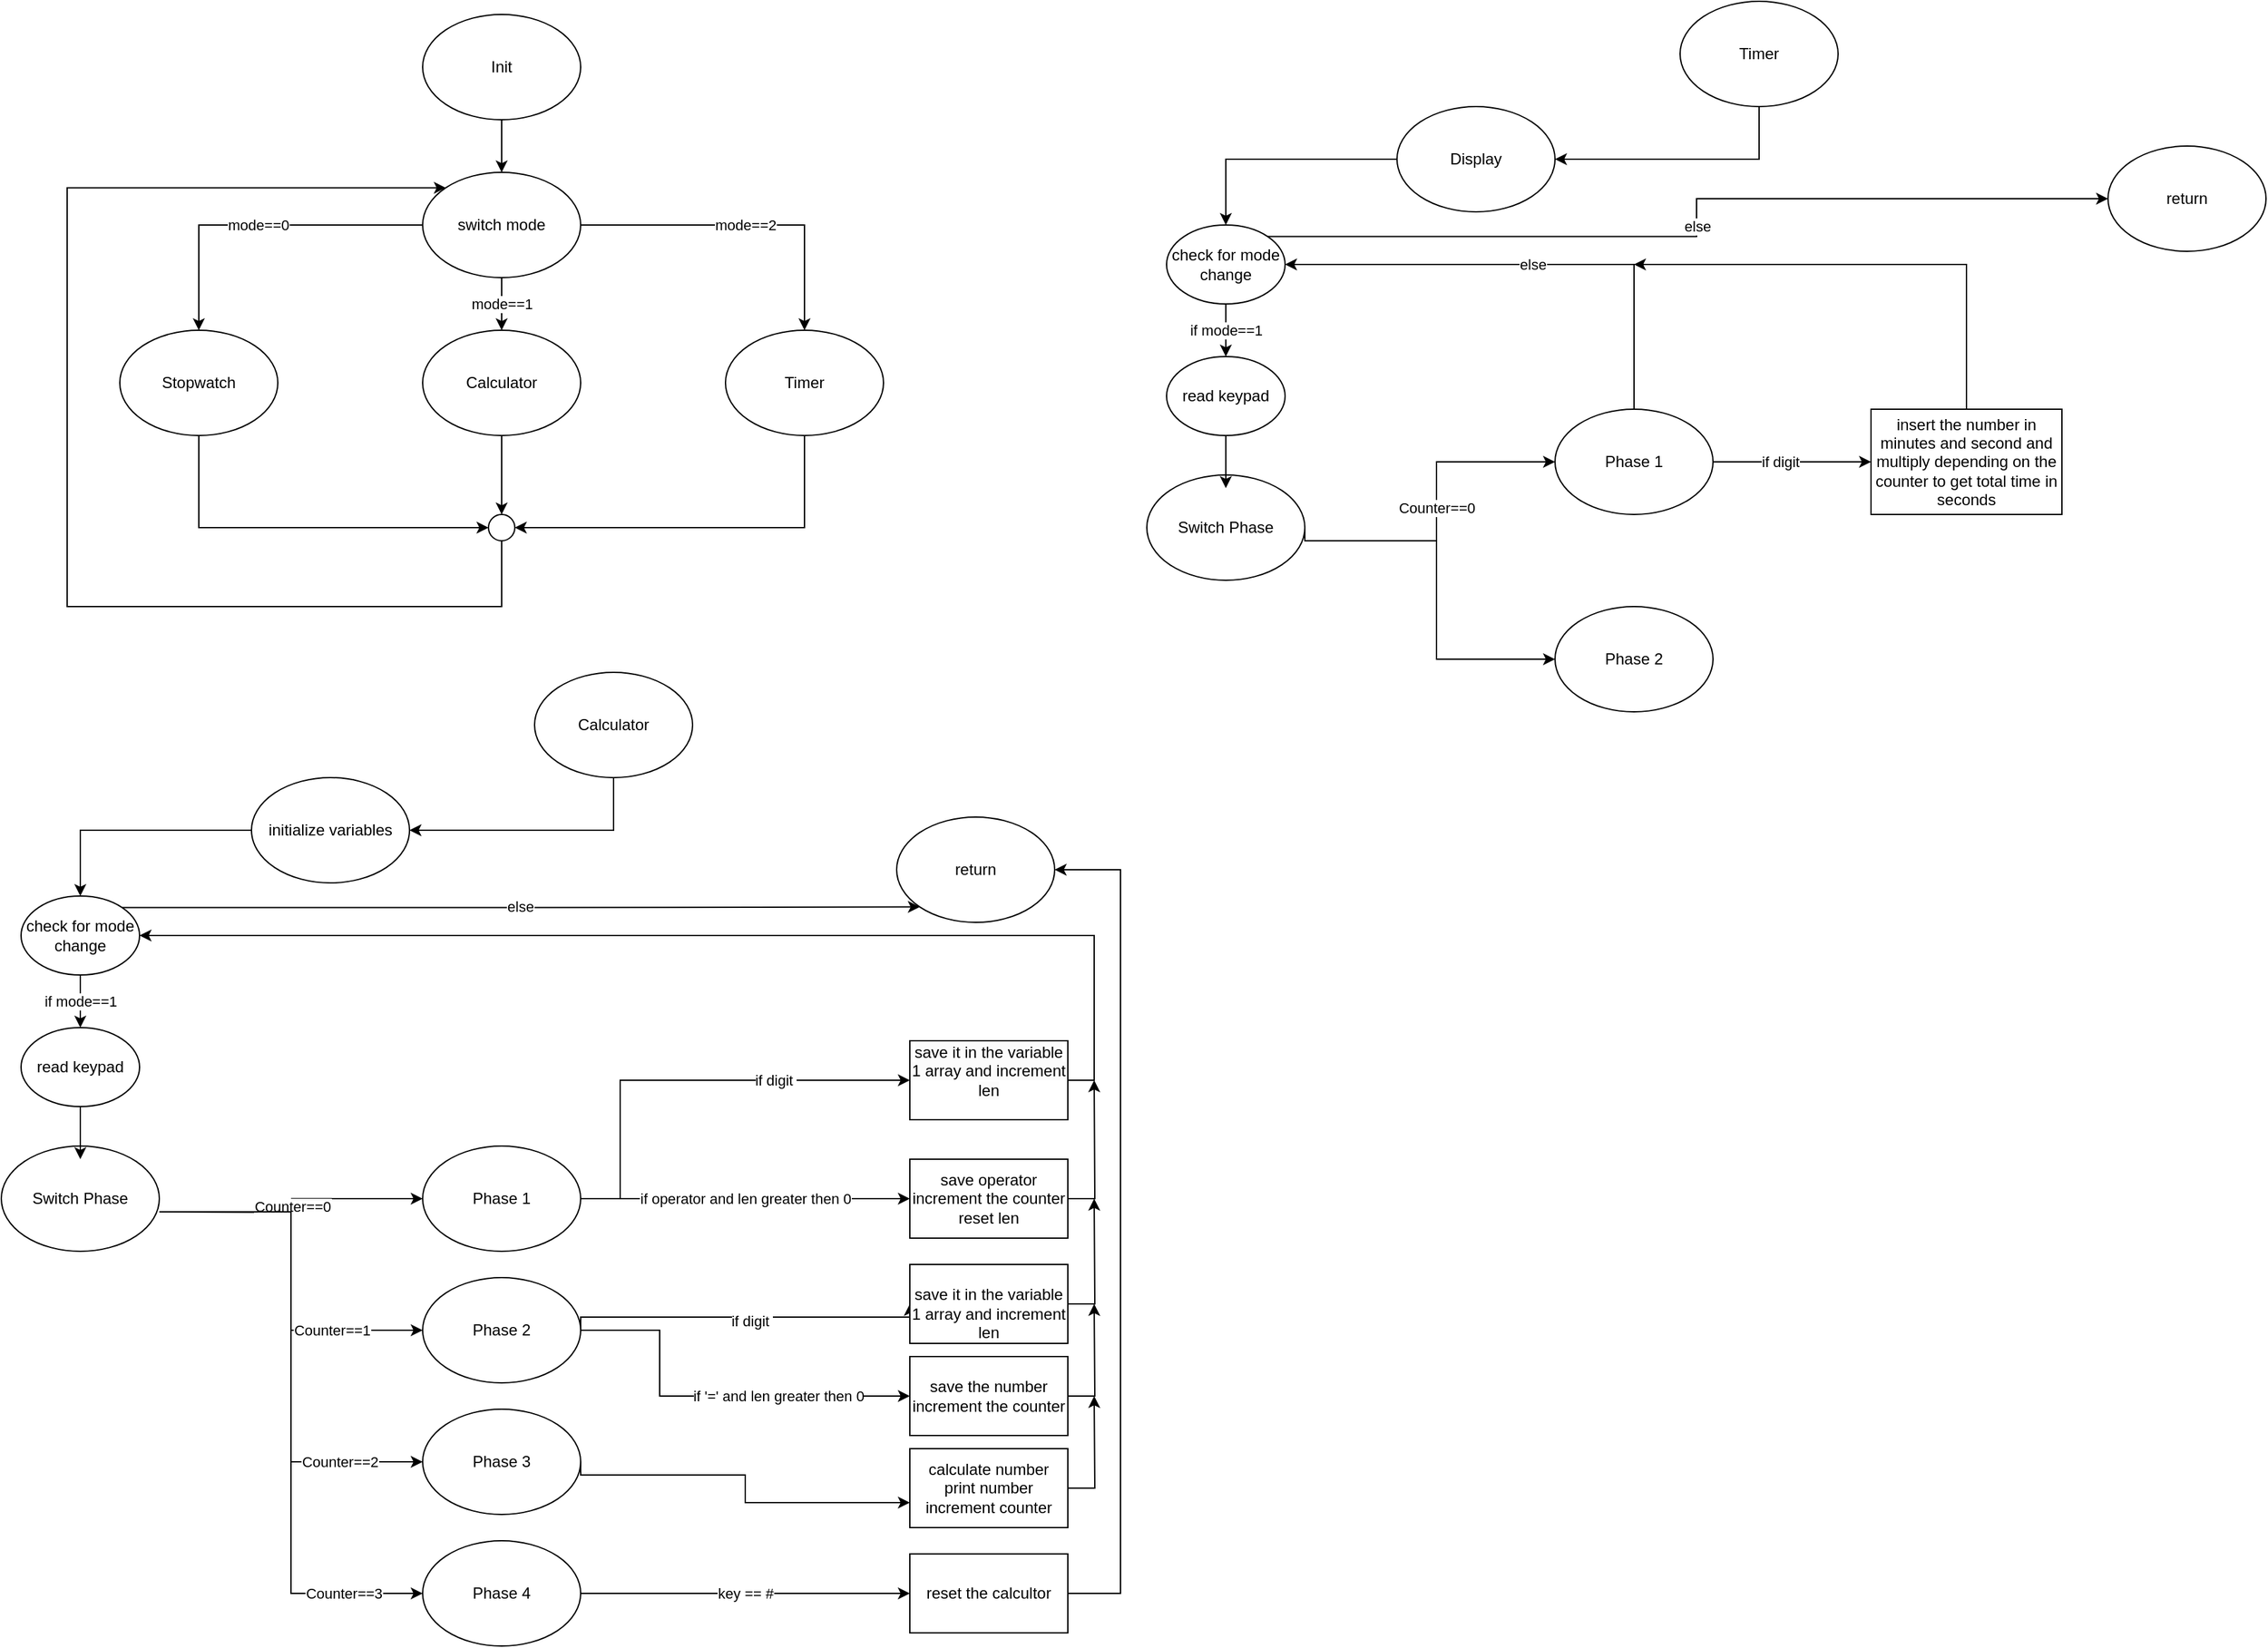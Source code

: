 <mxfile version="20.7.4" type="github">
  <diagram id="77W4f3BD5xBHwO88Eti_" name="Page-1">
    <mxGraphModel dx="1720" dy="764" grid="1" gridSize="10" guides="1" tooltips="1" connect="1" arrows="1" fold="1" page="1" pageScale="1" pageWidth="850" pageHeight="1100" math="0" shadow="0">
      <root>
        <mxCell id="0" />
        <mxCell id="1" parent="0" />
        <mxCell id="eg7OGDqjugm1QDnJoyaa-2" style="edgeStyle=orthogonalEdgeStyle;rounded=0;orthogonalLoop=1;jettySize=auto;html=1;" parent="1" source="eg7OGDqjugm1QDnJoyaa-1" target="eg7OGDqjugm1QDnJoyaa-3" edge="1">
          <mxGeometry relative="1" as="geometry">
            <mxPoint x="400" y="170" as="targetPoint" />
          </mxGeometry>
        </mxCell>
        <mxCell id="eg7OGDqjugm1QDnJoyaa-1" value="Init" style="ellipse;whiteSpace=wrap;html=1;" parent="1" vertex="1">
          <mxGeometry x="340" y="10" width="120" height="80" as="geometry" />
        </mxCell>
        <mxCell id="eg7OGDqjugm1QDnJoyaa-4" value="mode==0" style="edgeStyle=orthogonalEdgeStyle;rounded=0;orthogonalLoop=1;jettySize=auto;html=1;entryX=0.5;entryY=0;entryDx=0;entryDy=0;" parent="1" source="eg7OGDqjugm1QDnJoyaa-3" target="eg7OGDqjugm1QDnJoyaa-5" edge="1">
          <mxGeometry relative="1" as="geometry">
            <mxPoint x="160" y="240" as="targetPoint" />
          </mxGeometry>
        </mxCell>
        <mxCell id="eg7OGDqjugm1QDnJoyaa-8" value="mode==1" style="edgeStyle=orthogonalEdgeStyle;rounded=0;orthogonalLoop=1;jettySize=auto;html=1;entryX=0.5;entryY=0;entryDx=0;entryDy=0;" parent="1" source="eg7OGDqjugm1QDnJoyaa-3" target="eg7OGDqjugm1QDnJoyaa-6" edge="1">
          <mxGeometry relative="1" as="geometry" />
        </mxCell>
        <mxCell id="eg7OGDqjugm1QDnJoyaa-9" value="mode==2" style="edgeStyle=orthogonalEdgeStyle;rounded=0;orthogonalLoop=1;jettySize=auto;html=1;exitX=1;exitY=0.5;exitDx=0;exitDy=0;entryX=0.5;entryY=0;entryDx=0;entryDy=0;" parent="1" source="eg7OGDqjugm1QDnJoyaa-3" target="eg7OGDqjugm1QDnJoyaa-7" edge="1">
          <mxGeometry relative="1" as="geometry" />
        </mxCell>
        <mxCell id="eg7OGDqjugm1QDnJoyaa-3" value="switch mode" style="ellipse;whiteSpace=wrap;html=1;" parent="1" vertex="1">
          <mxGeometry x="340" y="130" width="120" height="80" as="geometry" />
        </mxCell>
        <mxCell id="eg7OGDqjugm1QDnJoyaa-10" style="edgeStyle=orthogonalEdgeStyle;rounded=0;orthogonalLoop=1;jettySize=auto;html=1;entryX=0;entryY=0.5;entryDx=0;entryDy=0;" parent="1" source="eg7OGDqjugm1QDnJoyaa-5" target="eg7OGDqjugm1QDnJoyaa-13" edge="1">
          <mxGeometry relative="1" as="geometry">
            <mxPoint x="170" y="400" as="targetPoint" />
            <Array as="points">
              <mxPoint x="170" y="400" />
            </Array>
          </mxGeometry>
        </mxCell>
        <mxCell id="eg7OGDqjugm1QDnJoyaa-5" value="Stopwatch" style="ellipse;whiteSpace=wrap;html=1;" parent="1" vertex="1">
          <mxGeometry x="110" y="250" width="120" height="80" as="geometry" />
        </mxCell>
        <mxCell id="eg7OGDqjugm1QDnJoyaa-11" style="edgeStyle=orthogonalEdgeStyle;rounded=0;orthogonalLoop=1;jettySize=auto;html=1;" parent="1" source="eg7OGDqjugm1QDnJoyaa-6" target="eg7OGDqjugm1QDnJoyaa-13" edge="1">
          <mxGeometry relative="1" as="geometry">
            <mxPoint x="400" y="370" as="targetPoint" />
          </mxGeometry>
        </mxCell>
        <mxCell id="eg7OGDqjugm1QDnJoyaa-6" value="Calculator" style="ellipse;whiteSpace=wrap;html=1;" parent="1" vertex="1">
          <mxGeometry x="340" y="250" width="120" height="80" as="geometry" />
        </mxCell>
        <mxCell id="eg7OGDqjugm1QDnJoyaa-16" style="edgeStyle=orthogonalEdgeStyle;rounded=0;orthogonalLoop=1;jettySize=auto;html=1;exitX=0.5;exitY=1;exitDx=0;exitDy=0;entryX=1;entryY=0.5;entryDx=0;entryDy=0;" parent="1" source="eg7OGDqjugm1QDnJoyaa-7" target="eg7OGDqjugm1QDnJoyaa-13" edge="1">
          <mxGeometry relative="1" as="geometry" />
        </mxCell>
        <mxCell id="eg7OGDqjugm1QDnJoyaa-7" value="Timer" style="ellipse;whiteSpace=wrap;html=1;" parent="1" vertex="1">
          <mxGeometry x="570" y="250" width="120" height="80" as="geometry" />
        </mxCell>
        <mxCell id="eg7OGDqjugm1QDnJoyaa-15" style="edgeStyle=orthogonalEdgeStyle;rounded=0;orthogonalLoop=1;jettySize=auto;html=1;entryX=0;entryY=0;entryDx=0;entryDy=0;" parent="1" source="eg7OGDqjugm1QDnJoyaa-13" target="eg7OGDqjugm1QDnJoyaa-3" edge="1">
          <mxGeometry relative="1" as="geometry">
            <mxPoint x="70" y="40" as="targetPoint" />
            <Array as="points">
              <mxPoint x="400" y="460" />
              <mxPoint x="70" y="460" />
              <mxPoint x="70" y="142" />
            </Array>
          </mxGeometry>
        </mxCell>
        <mxCell id="eg7OGDqjugm1QDnJoyaa-13" value="" style="ellipse;whiteSpace=wrap;html=1;" parent="1" vertex="1">
          <mxGeometry x="390" y="390" width="20" height="20" as="geometry" />
        </mxCell>
        <mxCell id="eg7OGDqjugm1QDnJoyaa-19" style="edgeStyle=orthogonalEdgeStyle;rounded=0;orthogonalLoop=1;jettySize=auto;html=1;exitX=0.5;exitY=1;exitDx=0;exitDy=0;entryX=1;entryY=0.5;entryDx=0;entryDy=0;" parent="1" source="eg7OGDqjugm1QDnJoyaa-17" target="eg7OGDqjugm1QDnJoyaa-20" edge="1">
          <mxGeometry relative="1" as="geometry">
            <mxPoint x="170" y="770" as="targetPoint" />
            <Array as="points" />
          </mxGeometry>
        </mxCell>
        <mxCell id="eg7OGDqjugm1QDnJoyaa-17" value="Calculator" style="ellipse;whiteSpace=wrap;html=1;" parent="1" vertex="1">
          <mxGeometry x="425" y="510" width="120" height="80" as="geometry" />
        </mxCell>
        <mxCell id="eg7OGDqjugm1QDnJoyaa-50" style="edgeStyle=orthogonalEdgeStyle;rounded=0;orthogonalLoop=1;jettySize=auto;html=1;exitX=0;exitY=0.5;exitDx=0;exitDy=0;" parent="1" source="eg7OGDqjugm1QDnJoyaa-20" target="eg7OGDqjugm1QDnJoyaa-51" edge="1">
          <mxGeometry relative="1" as="geometry">
            <mxPoint x="170.308" y="720" as="targetPoint" />
          </mxGeometry>
        </mxCell>
        <mxCell id="eg7OGDqjugm1QDnJoyaa-20" value="initialize variables" style="ellipse;whiteSpace=wrap;html=1;" parent="1" vertex="1">
          <mxGeometry x="210" y="590" width="120" height="80" as="geometry" />
        </mxCell>
        <mxCell id="eg7OGDqjugm1QDnJoyaa-23" value="Counter==0" style="edgeStyle=orthogonalEdgeStyle;rounded=0;orthogonalLoop=1;jettySize=auto;html=1;exitX=1;exitY=0.5;exitDx=0;exitDy=0;" parent="1" target="eg7OGDqjugm1QDnJoyaa-24" edge="1">
          <mxGeometry relative="1" as="geometry">
            <mxPoint x="360" y="890" as="targetPoint" />
            <mxPoint x="140.0" y="920" as="sourcePoint" />
          </mxGeometry>
        </mxCell>
        <mxCell id="eg7OGDqjugm1QDnJoyaa-25" value="&lt;span style=&quot;color: rgb(0, 0, 0); font-family: Helvetica; font-size: 11px; font-style: normal; font-variant-ligatures: normal; font-variant-caps: normal; font-weight: 400; letter-spacing: normal; orphans: 2; text-align: center; text-indent: 0px; text-transform: none; widows: 2; word-spacing: 0px; -webkit-text-stroke-width: 0px; background-color: rgb(255, 255, 255); text-decoration-thickness: initial; text-decoration-style: initial; text-decoration-color: initial; float: none; display: inline !important;&quot;&gt;Counter==1&lt;/span&gt;" style="edgeStyle=orthogonalEdgeStyle;rounded=0;orthogonalLoop=1;jettySize=auto;html=1;exitX=1;exitY=0.5;exitDx=0;exitDy=0;" parent="1" target="eg7OGDqjugm1QDnJoyaa-26" edge="1">
          <mxGeometry x="0.524" relative="1" as="geometry">
            <mxPoint x="250" y="1060" as="targetPoint" />
            <mxPoint x="140.0" y="920" as="sourcePoint" />
            <Array as="points">
              <mxPoint x="240" y="920" />
              <mxPoint x="240" y="1010" />
            </Array>
            <mxPoint as="offset" />
          </mxGeometry>
        </mxCell>
        <mxCell id="eg7OGDqjugm1QDnJoyaa-28" value="&lt;span style=&quot;color: rgb(0, 0, 0); font-family: Helvetica; font-size: 11px; font-style: normal; font-variant-ligatures: normal; font-variant-caps: normal; font-weight: 400; letter-spacing: normal; orphans: 2; text-align: center; text-indent: 0px; text-transform: none; widows: 2; word-spacing: 0px; -webkit-text-stroke-width: 0px; background-color: rgb(255, 255, 255); text-decoration-thickness: initial; text-decoration-style: initial; text-decoration-color: initial; float: none; display: inline !important;&quot;&gt;Counter==2&lt;/span&gt;" style="edgeStyle=orthogonalEdgeStyle;rounded=0;orthogonalLoop=1;jettySize=auto;html=1;exitX=1;exitY=0.5;exitDx=0;exitDy=0;entryX=0;entryY=0.5;entryDx=0;entryDy=0;" parent="1" target="eg7OGDqjugm1QDnJoyaa-27" edge="1">
          <mxGeometry x="0.677" relative="1" as="geometry">
            <mxPoint x="140.0" y="920" as="sourcePoint" />
            <Array as="points">
              <mxPoint x="240" y="920" />
              <mxPoint x="240" y="1110" />
            </Array>
            <mxPoint as="offset" />
          </mxGeometry>
        </mxCell>
        <mxCell id="eg7OGDqjugm1QDnJoyaa-30" value="&lt;span style=&quot;color: rgb(0, 0, 0); font-family: Helvetica; font-size: 11px; font-style: normal; font-variant-ligatures: normal; font-variant-caps: normal; font-weight: 400; letter-spacing: normal; orphans: 2; text-align: center; text-indent: 0px; text-transform: none; widows: 2; word-spacing: 0px; -webkit-text-stroke-width: 0px; background-color: rgb(255, 255, 255); text-decoration-thickness: initial; text-decoration-style: initial; text-decoration-color: initial; float: none; display: inline !important;&quot;&gt;Counter==3&lt;/span&gt;" style="edgeStyle=orthogonalEdgeStyle;rounded=0;orthogonalLoop=1;jettySize=auto;html=1;exitX=1;exitY=0.5;exitDx=0;exitDy=0;entryX=0;entryY=0.5;entryDx=0;entryDy=0;" parent="1" target="eg7OGDqjugm1QDnJoyaa-29" edge="1">
          <mxGeometry x="0.756" relative="1" as="geometry">
            <mxPoint x="140.0" y="920" as="sourcePoint" />
            <Array as="points">
              <mxPoint x="240" y="920" />
              <mxPoint x="240" y="1210" />
            </Array>
            <mxPoint as="offset" />
          </mxGeometry>
        </mxCell>
        <mxCell id="eg7OGDqjugm1QDnJoyaa-22" value="Switch Phase" style="ellipse;whiteSpace=wrap;html=1;" parent="1" vertex="1">
          <mxGeometry x="20" y="870" width="120" height="80" as="geometry" />
        </mxCell>
        <mxCell id="eg7OGDqjugm1QDnJoyaa-33" value="if digit&amp;nbsp;" style="edgeStyle=orthogonalEdgeStyle;rounded=0;orthogonalLoop=1;jettySize=auto;html=1;entryX=0;entryY=0.5;entryDx=0;entryDy=0;exitX=1;exitY=0.5;exitDx=0;exitDy=0;" parent="1" source="eg7OGDqjugm1QDnJoyaa-24" target="eg7OGDqjugm1QDnJoyaa-39" edge="1">
          <mxGeometry x="0.398" relative="1" as="geometry">
            <mxPoint x="700" y="820" as="targetPoint" />
            <mxPoint x="480" y="900" as="sourcePoint" />
            <Array as="points">
              <mxPoint x="490" y="910" />
              <mxPoint x="490" y="820" />
            </Array>
            <mxPoint as="offset" />
          </mxGeometry>
        </mxCell>
        <mxCell id="eg7OGDqjugm1QDnJoyaa-35" value="if operator and len greater then 0" style="edgeStyle=orthogonalEdgeStyle;rounded=0;orthogonalLoop=1;jettySize=auto;html=1;exitX=1;exitY=0.5;exitDx=0;exitDy=0;" parent="1" source="eg7OGDqjugm1QDnJoyaa-24" target="eg7OGDqjugm1QDnJoyaa-40" edge="1">
          <mxGeometry relative="1" as="geometry">
            <mxPoint x="700" y="910" as="targetPoint" />
          </mxGeometry>
        </mxCell>
        <mxCell id="eg7OGDqjugm1QDnJoyaa-24" value="Phase 1" style="ellipse;whiteSpace=wrap;html=1;" parent="1" vertex="1">
          <mxGeometry x="340" y="870" width="120" height="80" as="geometry" />
        </mxCell>
        <mxCell id="eg7OGDqjugm1QDnJoyaa-37" value="&#xa;&lt;span style=&quot;color: rgb(0, 0, 0); font-family: Helvetica; font-size: 11px; font-style: normal; font-variant-ligatures: normal; font-variant-caps: normal; font-weight: 400; letter-spacing: normal; orphans: 2; text-align: center; text-indent: 0px; text-transform: none; widows: 2; word-spacing: 0px; -webkit-text-stroke-width: 0px; background-color: rgb(255, 255, 255); text-decoration-thickness: initial; text-decoration-style: initial; text-decoration-color: initial; float: none; display: inline !important;&quot;&gt;if digit&amp;nbsp;&lt;/span&gt;&#xa;&#xa;" style="edgeStyle=orthogonalEdgeStyle;rounded=0;orthogonalLoop=1;jettySize=auto;html=1;exitX=1;exitY=0.5;exitDx=0;exitDy=0;entryX=0;entryY=0.5;entryDx=0;entryDy=0;" parent="1" source="eg7OGDqjugm1QDnJoyaa-26" target="eg7OGDqjugm1QDnJoyaa-41" edge="1">
          <mxGeometry x="0.037" y="-10" relative="1" as="geometry">
            <mxPoint x="700" y="1000" as="targetPoint" />
            <Array as="points">
              <mxPoint x="460" y="1000" />
            </Array>
            <mxPoint as="offset" />
          </mxGeometry>
        </mxCell>
        <mxCell id="eg7OGDqjugm1QDnJoyaa-42" value="&lt;span style=&quot;color: rgb(0, 0, 0); font-family: Helvetica; font-size: 11px; font-style: normal; font-variant-ligatures: normal; font-variant-caps: normal; font-weight: 400; letter-spacing: normal; orphans: 2; text-align: center; text-indent: 0px; text-transform: none; widows: 2; word-spacing: 0px; -webkit-text-stroke-width: 0px; background-color: rgb(255, 255, 255); text-decoration-thickness: initial; text-decoration-style: initial; text-decoration-color: initial; float: none; display: inline !important;&quot;&gt;if &#39;=&#39; and len greater then 0&lt;/span&gt;" style="edgeStyle=orthogonalEdgeStyle;rounded=0;orthogonalLoop=1;jettySize=auto;html=1;exitX=1;exitY=0.5;exitDx=0;exitDy=0;" parent="1" source="eg7OGDqjugm1QDnJoyaa-26" target="eg7OGDqjugm1QDnJoyaa-43" edge="1">
          <mxGeometry x="0.333" relative="1" as="geometry">
            <mxPoint x="490" y="1060" as="targetPoint" />
            <Array as="points">
              <mxPoint x="520" y="1010" />
              <mxPoint x="520" y="1060" />
            </Array>
            <mxPoint as="offset" />
          </mxGeometry>
        </mxCell>
        <mxCell id="eg7OGDqjugm1QDnJoyaa-26" value="Phase 2" style="ellipse;whiteSpace=wrap;html=1;" parent="1" vertex="1">
          <mxGeometry x="340" y="970" width="120" height="80" as="geometry" />
        </mxCell>
        <mxCell id="eg7OGDqjugm1QDnJoyaa-44" style="edgeStyle=orthogonalEdgeStyle;rounded=0;orthogonalLoop=1;jettySize=auto;html=1;exitX=1;exitY=0.5;exitDx=0;exitDy=0;" parent="1" source="eg7OGDqjugm1QDnJoyaa-27" target="eg7OGDqjugm1QDnJoyaa-45" edge="1">
          <mxGeometry relative="1" as="geometry">
            <mxPoint x="670" y="1130" as="targetPoint" />
            <Array as="points">
              <mxPoint x="460" y="1120" />
              <mxPoint x="585" y="1120" />
              <mxPoint x="585" y="1141" />
            </Array>
          </mxGeometry>
        </mxCell>
        <mxCell id="eg7OGDqjugm1QDnJoyaa-27" value="Phase 3" style="ellipse;whiteSpace=wrap;html=1;" parent="1" vertex="1">
          <mxGeometry x="340" y="1070" width="120" height="80" as="geometry" />
        </mxCell>
        <mxCell id="eg7OGDqjugm1QDnJoyaa-46" value="key == #" style="edgeStyle=orthogonalEdgeStyle;rounded=0;orthogonalLoop=1;jettySize=auto;html=1;exitX=1;exitY=0.5;exitDx=0;exitDy=0;" parent="1" source="eg7OGDqjugm1QDnJoyaa-29" target="eg7OGDqjugm1QDnJoyaa-47" edge="1">
          <mxGeometry relative="1" as="geometry">
            <mxPoint x="700" y="1210" as="targetPoint" />
          </mxGeometry>
        </mxCell>
        <mxCell id="eg7OGDqjugm1QDnJoyaa-29" value="Phase 4" style="ellipse;whiteSpace=wrap;html=1;" parent="1" vertex="1">
          <mxGeometry x="340" y="1170" width="120" height="80" as="geometry" />
        </mxCell>
        <mxCell id="eg7OGDqjugm1QDnJoyaa-32" style="edgeStyle=orthogonalEdgeStyle;rounded=0;orthogonalLoop=1;jettySize=auto;html=1;exitX=0.5;exitY=1;exitDx=0;exitDy=0;entryX=0.5;entryY=0;entryDx=0;entryDy=0;" parent="1" source="eg7OGDqjugm1QDnJoyaa-31" edge="1">
          <mxGeometry relative="1" as="geometry">
            <mxPoint x="80" y="880" as="targetPoint" />
          </mxGeometry>
        </mxCell>
        <mxCell id="eg7OGDqjugm1QDnJoyaa-31" value="read keypad" style="ellipse;whiteSpace=wrap;html=1;" parent="1" vertex="1">
          <mxGeometry x="35" y="780" width="90" height="60" as="geometry" />
        </mxCell>
        <mxCell id="eg7OGDqjugm1QDnJoyaa-49" style="edgeStyle=orthogonalEdgeStyle;rounded=0;orthogonalLoop=1;jettySize=auto;html=1;exitX=1;exitY=0.5;exitDx=0;exitDy=0;entryX=1;entryY=0.5;entryDx=0;entryDy=0;" parent="1" source="eg7OGDqjugm1QDnJoyaa-39" target="eg7OGDqjugm1QDnJoyaa-51" edge="1">
          <mxGeometry relative="1" as="geometry">
            <mxPoint x="230" y="750" as="targetPoint" />
          </mxGeometry>
        </mxCell>
        <mxCell id="eg7OGDqjugm1QDnJoyaa-39" value="&#xa;&lt;span style=&quot;color: rgb(0, 0, 0); font-family: Helvetica; font-size: 12px; font-style: normal; font-variant-ligatures: normal; font-variant-caps: normal; font-weight: 400; letter-spacing: normal; orphans: 2; text-align: center; text-indent: 0px; text-transform: none; widows: 2; word-spacing: 0px; -webkit-text-stroke-width: 0px; background-color: rgb(251, 251, 251); text-decoration-thickness: initial; text-decoration-style: initial; text-decoration-color: initial; float: none; display: inline !important;&quot;&gt;save it in the variable 1 array and increment len&lt;/span&gt;&#xa;&#xa;" style="rounded=0;whiteSpace=wrap;html=1;" parent="1" vertex="1">
          <mxGeometry x="710" y="790" width="120" height="60" as="geometry" />
        </mxCell>
        <mxCell id="eg7OGDqjugm1QDnJoyaa-53" style="edgeStyle=orthogonalEdgeStyle;rounded=0;orthogonalLoop=1;jettySize=auto;html=1;exitX=1;exitY=0.5;exitDx=0;exitDy=0;" parent="1" source="eg7OGDqjugm1QDnJoyaa-40" edge="1">
          <mxGeometry relative="1" as="geometry">
            <mxPoint x="850.0" y="820" as="targetPoint" />
          </mxGeometry>
        </mxCell>
        <mxCell id="eg7OGDqjugm1QDnJoyaa-40" value="save operator&lt;br&gt;increment the counter&lt;br&gt;reset len" style="rounded=0;whiteSpace=wrap;html=1;" parent="1" vertex="1">
          <mxGeometry x="710" y="880" width="120" height="60" as="geometry" />
        </mxCell>
        <mxCell id="eg7OGDqjugm1QDnJoyaa-54" style="edgeStyle=orthogonalEdgeStyle;rounded=0;orthogonalLoop=1;jettySize=auto;html=1;exitX=1;exitY=0.5;exitDx=0;exitDy=0;" parent="1" source="eg7OGDqjugm1QDnJoyaa-41" edge="1">
          <mxGeometry relative="1" as="geometry">
            <mxPoint x="850.0" y="910" as="targetPoint" />
          </mxGeometry>
        </mxCell>
        <mxCell id="eg7OGDqjugm1QDnJoyaa-41" value="&lt;br style=&quot;border-color: var(--border-color);&quot;&gt;&lt;span style=&quot;border-color: var(--border-color);&quot;&gt;save it in the variable 1 array and increment len&lt;/span&gt;" style="rounded=0;whiteSpace=wrap;html=1;" parent="1" vertex="1">
          <mxGeometry x="710" y="960" width="120" height="60" as="geometry" />
        </mxCell>
        <mxCell id="eg7OGDqjugm1QDnJoyaa-55" style="edgeStyle=orthogonalEdgeStyle;rounded=0;orthogonalLoop=1;jettySize=auto;html=1;exitX=1;exitY=0.5;exitDx=0;exitDy=0;" parent="1" source="eg7OGDqjugm1QDnJoyaa-43" edge="1">
          <mxGeometry relative="1" as="geometry">
            <mxPoint x="850" y="990" as="targetPoint" />
          </mxGeometry>
        </mxCell>
        <mxCell id="eg7OGDqjugm1QDnJoyaa-43" value="save the number&lt;br&gt;increment the counter" style="rounded=0;whiteSpace=wrap;html=1;" parent="1" vertex="1">
          <mxGeometry x="710" y="1030" width="120" height="60" as="geometry" />
        </mxCell>
        <mxCell id="eg7OGDqjugm1QDnJoyaa-56" style="edgeStyle=orthogonalEdgeStyle;rounded=0;orthogonalLoop=1;jettySize=auto;html=1;exitX=1;exitY=0.5;exitDx=0;exitDy=0;" parent="1" source="eg7OGDqjugm1QDnJoyaa-45" edge="1">
          <mxGeometry relative="1" as="geometry">
            <mxPoint x="850" y="1060" as="targetPoint" />
          </mxGeometry>
        </mxCell>
        <mxCell id="eg7OGDqjugm1QDnJoyaa-45" value="calculate number&lt;br&gt;print number&lt;br&gt;increment counter" style="rounded=0;whiteSpace=wrap;html=1;" parent="1" vertex="1">
          <mxGeometry x="710" y="1100" width="120" height="60" as="geometry" />
        </mxCell>
        <mxCell id="eg7OGDqjugm1QDnJoyaa-48" style="edgeStyle=orthogonalEdgeStyle;rounded=0;orthogonalLoop=1;jettySize=auto;html=1;exitX=1;exitY=0.5;exitDx=0;exitDy=0;entryX=1;entryY=0.5;entryDx=0;entryDy=0;" parent="1" source="eg7OGDqjugm1QDnJoyaa-47" target="eg7OGDqjugm1QDnJoyaa-58" edge="1">
          <mxGeometry relative="1" as="geometry">
            <mxPoint x="880" y="650" as="targetPoint" />
            <Array as="points">
              <mxPoint x="870" y="1210" />
              <mxPoint x="870" y="660" />
            </Array>
          </mxGeometry>
        </mxCell>
        <mxCell id="eg7OGDqjugm1QDnJoyaa-47" value="reset the calcultor" style="rounded=0;whiteSpace=wrap;html=1;" parent="1" vertex="1">
          <mxGeometry x="710" y="1180" width="120" height="60" as="geometry" />
        </mxCell>
        <mxCell id="eg7OGDqjugm1QDnJoyaa-52" value="if mode==1" style="edgeStyle=orthogonalEdgeStyle;rounded=0;orthogonalLoop=1;jettySize=auto;html=1;exitX=0.5;exitY=1;exitDx=0;exitDy=0;entryX=0.5;entryY=0;entryDx=0;entryDy=0;" parent="1" source="eg7OGDqjugm1QDnJoyaa-51" target="eg7OGDqjugm1QDnJoyaa-31" edge="1">
          <mxGeometry relative="1" as="geometry" />
        </mxCell>
        <mxCell id="eg7OGDqjugm1QDnJoyaa-57" value="else" style="edgeStyle=orthogonalEdgeStyle;rounded=0;orthogonalLoop=1;jettySize=auto;html=1;exitX=1;exitY=0;exitDx=0;exitDy=0;entryX=0;entryY=1;entryDx=0;entryDy=0;" parent="1" source="eg7OGDqjugm1QDnJoyaa-51" target="eg7OGDqjugm1QDnJoyaa-58" edge="1">
          <mxGeometry relative="1" as="geometry">
            <mxPoint x="650" y="688.615" as="targetPoint" />
          </mxGeometry>
        </mxCell>
        <mxCell id="eg7OGDqjugm1QDnJoyaa-51" value="check for mode change" style="ellipse;whiteSpace=wrap;html=1;" parent="1" vertex="1">
          <mxGeometry x="35" y="680" width="90" height="60" as="geometry" />
        </mxCell>
        <mxCell id="eg7OGDqjugm1QDnJoyaa-58" value="return" style="ellipse;whiteSpace=wrap;html=1;" parent="1" vertex="1">
          <mxGeometry x="700" y="619.995" width="120" height="80" as="geometry" />
        </mxCell>
        <mxCell id="bK9KoAZRgSqbkcWry144-1" style="edgeStyle=orthogonalEdgeStyle;rounded=0;orthogonalLoop=1;jettySize=auto;html=1;exitX=0.5;exitY=1;exitDx=0;exitDy=0;entryX=1;entryY=0.5;entryDx=0;entryDy=0;" edge="1" parent="1" source="bK9KoAZRgSqbkcWry144-2" target="bK9KoAZRgSqbkcWry144-4">
          <mxGeometry relative="1" as="geometry">
            <mxPoint x="1040" y="260" as="targetPoint" />
            <Array as="points" />
          </mxGeometry>
        </mxCell>
        <mxCell id="bK9KoAZRgSqbkcWry144-2" value="Timer" style="ellipse;whiteSpace=wrap;html=1;" vertex="1" parent="1">
          <mxGeometry x="1295" width="120" height="80" as="geometry" />
        </mxCell>
        <mxCell id="bK9KoAZRgSqbkcWry144-3" style="edgeStyle=orthogonalEdgeStyle;rounded=0;orthogonalLoop=1;jettySize=auto;html=1;exitX=0;exitY=0.5;exitDx=0;exitDy=0;" edge="1" parent="1" source="bK9KoAZRgSqbkcWry144-4" target="bK9KoAZRgSqbkcWry144-36">
          <mxGeometry relative="1" as="geometry">
            <mxPoint x="1040.308" y="210" as="targetPoint" />
          </mxGeometry>
        </mxCell>
        <mxCell id="bK9KoAZRgSqbkcWry144-4" value="Display" style="ellipse;whiteSpace=wrap;html=1;" vertex="1" parent="1">
          <mxGeometry x="1080" y="80" width="120" height="80" as="geometry" />
        </mxCell>
        <mxCell id="bK9KoAZRgSqbkcWry144-5" value="Counter==0" style="edgeStyle=orthogonalEdgeStyle;rounded=0;orthogonalLoop=1;jettySize=auto;html=1;exitX=1;exitY=0.5;exitDx=0;exitDy=0;entryX=0;entryY=0.5;entryDx=0;entryDy=0;" edge="1" parent="1" target="bK9KoAZRgSqbkcWry144-12">
          <mxGeometry relative="1" as="geometry">
            <mxPoint x="1230" y="380" as="targetPoint" />
            <mxPoint x="1010.0" y="410" as="sourcePoint" />
            <Array as="points">
              <mxPoint x="1110" y="410" />
              <mxPoint x="1110" y="350" />
            </Array>
          </mxGeometry>
        </mxCell>
        <mxCell id="bK9KoAZRgSqbkcWry144-38" style="edgeStyle=orthogonalEdgeStyle;rounded=0;orthogonalLoop=1;jettySize=auto;html=1;exitX=1;exitY=0.5;exitDx=0;exitDy=0;entryX=0;entryY=0.5;entryDx=0;entryDy=0;" edge="1" parent="1" source="bK9KoAZRgSqbkcWry144-9" target="bK9KoAZRgSqbkcWry144-15">
          <mxGeometry x="-0.071" y="10" relative="1" as="geometry">
            <Array as="points">
              <mxPoint x="1010" y="410" />
              <mxPoint x="1110" y="410" />
              <mxPoint x="1110" y="500" />
            </Array>
            <mxPoint y="-1" as="offset" />
          </mxGeometry>
        </mxCell>
        <mxCell id="bK9KoAZRgSqbkcWry144-9" value="Switch Phase" style="ellipse;whiteSpace=wrap;html=1;" vertex="1" parent="1">
          <mxGeometry x="890" y="360" width="120" height="80" as="geometry" />
        </mxCell>
        <mxCell id="bK9KoAZRgSqbkcWry144-39" value="if digit" style="edgeStyle=orthogonalEdgeStyle;rounded=0;orthogonalLoop=1;jettySize=auto;html=1;exitX=1;exitY=0.5;exitDx=0;exitDy=0;entryX=0;entryY=0.5;entryDx=0;entryDy=0;" edge="1" parent="1" source="bK9KoAZRgSqbkcWry144-12" target="bK9KoAZRgSqbkcWry144-40">
          <mxGeometry x="-0.158" relative="1" as="geometry">
            <mxPoint x="1440" y="240" as="targetPoint" />
            <mxPoint as="offset" />
          </mxGeometry>
        </mxCell>
        <mxCell id="bK9KoAZRgSqbkcWry144-41" value="else" style="edgeStyle=orthogonalEdgeStyle;rounded=0;orthogonalLoop=1;jettySize=auto;html=1;exitX=0.5;exitY=0;exitDx=0;exitDy=0;entryX=1;entryY=0.5;entryDx=0;entryDy=0;" edge="1" parent="1" source="bK9KoAZRgSqbkcWry144-12" target="bK9KoAZRgSqbkcWry144-36">
          <mxGeometry relative="1" as="geometry" />
        </mxCell>
        <mxCell id="bK9KoAZRgSqbkcWry144-12" value="Phase 1" style="ellipse;whiteSpace=wrap;html=1;" vertex="1" parent="1">
          <mxGeometry x="1200" y="310" width="120" height="80" as="geometry" />
        </mxCell>
        <mxCell id="bK9KoAZRgSqbkcWry144-15" value="Phase 2" style="ellipse;whiteSpace=wrap;html=1;" vertex="1" parent="1">
          <mxGeometry x="1200" y="460" width="120" height="80" as="geometry" />
        </mxCell>
        <mxCell id="bK9KoAZRgSqbkcWry144-20" style="edgeStyle=orthogonalEdgeStyle;rounded=0;orthogonalLoop=1;jettySize=auto;html=1;exitX=0.5;exitY=1;exitDx=0;exitDy=0;entryX=0.5;entryY=0;entryDx=0;entryDy=0;" edge="1" parent="1" source="bK9KoAZRgSqbkcWry144-21">
          <mxGeometry relative="1" as="geometry">
            <mxPoint x="950" y="370" as="targetPoint" />
          </mxGeometry>
        </mxCell>
        <mxCell id="bK9KoAZRgSqbkcWry144-21" value="read keypad" style="ellipse;whiteSpace=wrap;html=1;" vertex="1" parent="1">
          <mxGeometry x="905" y="270" width="90" height="60" as="geometry" />
        </mxCell>
        <mxCell id="bK9KoAZRgSqbkcWry144-34" value="if mode==1" style="edgeStyle=orthogonalEdgeStyle;rounded=0;orthogonalLoop=1;jettySize=auto;html=1;exitX=0.5;exitY=1;exitDx=0;exitDy=0;entryX=0.5;entryY=0;entryDx=0;entryDy=0;" edge="1" parent="1" source="bK9KoAZRgSqbkcWry144-36" target="bK9KoAZRgSqbkcWry144-21">
          <mxGeometry relative="1" as="geometry" />
        </mxCell>
        <mxCell id="bK9KoAZRgSqbkcWry144-35" value="else" style="edgeStyle=orthogonalEdgeStyle;rounded=0;orthogonalLoop=1;jettySize=auto;html=1;exitX=1;exitY=0;exitDx=0;exitDy=0;" edge="1" parent="1" source="bK9KoAZRgSqbkcWry144-36" target="bK9KoAZRgSqbkcWry144-37">
          <mxGeometry relative="1" as="geometry">
            <mxPoint x="1520" y="178.615" as="targetPoint" />
          </mxGeometry>
        </mxCell>
        <mxCell id="bK9KoAZRgSqbkcWry144-36" value="check for mode change" style="ellipse;whiteSpace=wrap;html=1;" vertex="1" parent="1">
          <mxGeometry x="905" y="170" width="90" height="60" as="geometry" />
        </mxCell>
        <mxCell id="bK9KoAZRgSqbkcWry144-37" value="return" style="ellipse;whiteSpace=wrap;html=1;" vertex="1" parent="1">
          <mxGeometry x="1620" y="109.995" width="120" height="80" as="geometry" />
        </mxCell>
        <mxCell id="bK9KoAZRgSqbkcWry144-42" style="edgeStyle=orthogonalEdgeStyle;rounded=0;orthogonalLoop=1;jettySize=auto;html=1;exitX=0.5;exitY=0;exitDx=0;exitDy=0;" edge="1" parent="1" source="bK9KoAZRgSqbkcWry144-40">
          <mxGeometry relative="1" as="geometry">
            <mxPoint x="1260" y="200" as="targetPoint" />
            <Array as="points">
              <mxPoint x="1513" y="200" />
            </Array>
          </mxGeometry>
        </mxCell>
        <mxCell id="bK9KoAZRgSqbkcWry144-40" value="insert the number in minutes and second and multiply depending on the counter to get total time in seconds" style="rounded=0;whiteSpace=wrap;html=1;" vertex="1" parent="1">
          <mxGeometry x="1440" y="310" width="145" height="80" as="geometry" />
        </mxCell>
      </root>
    </mxGraphModel>
  </diagram>
</mxfile>
